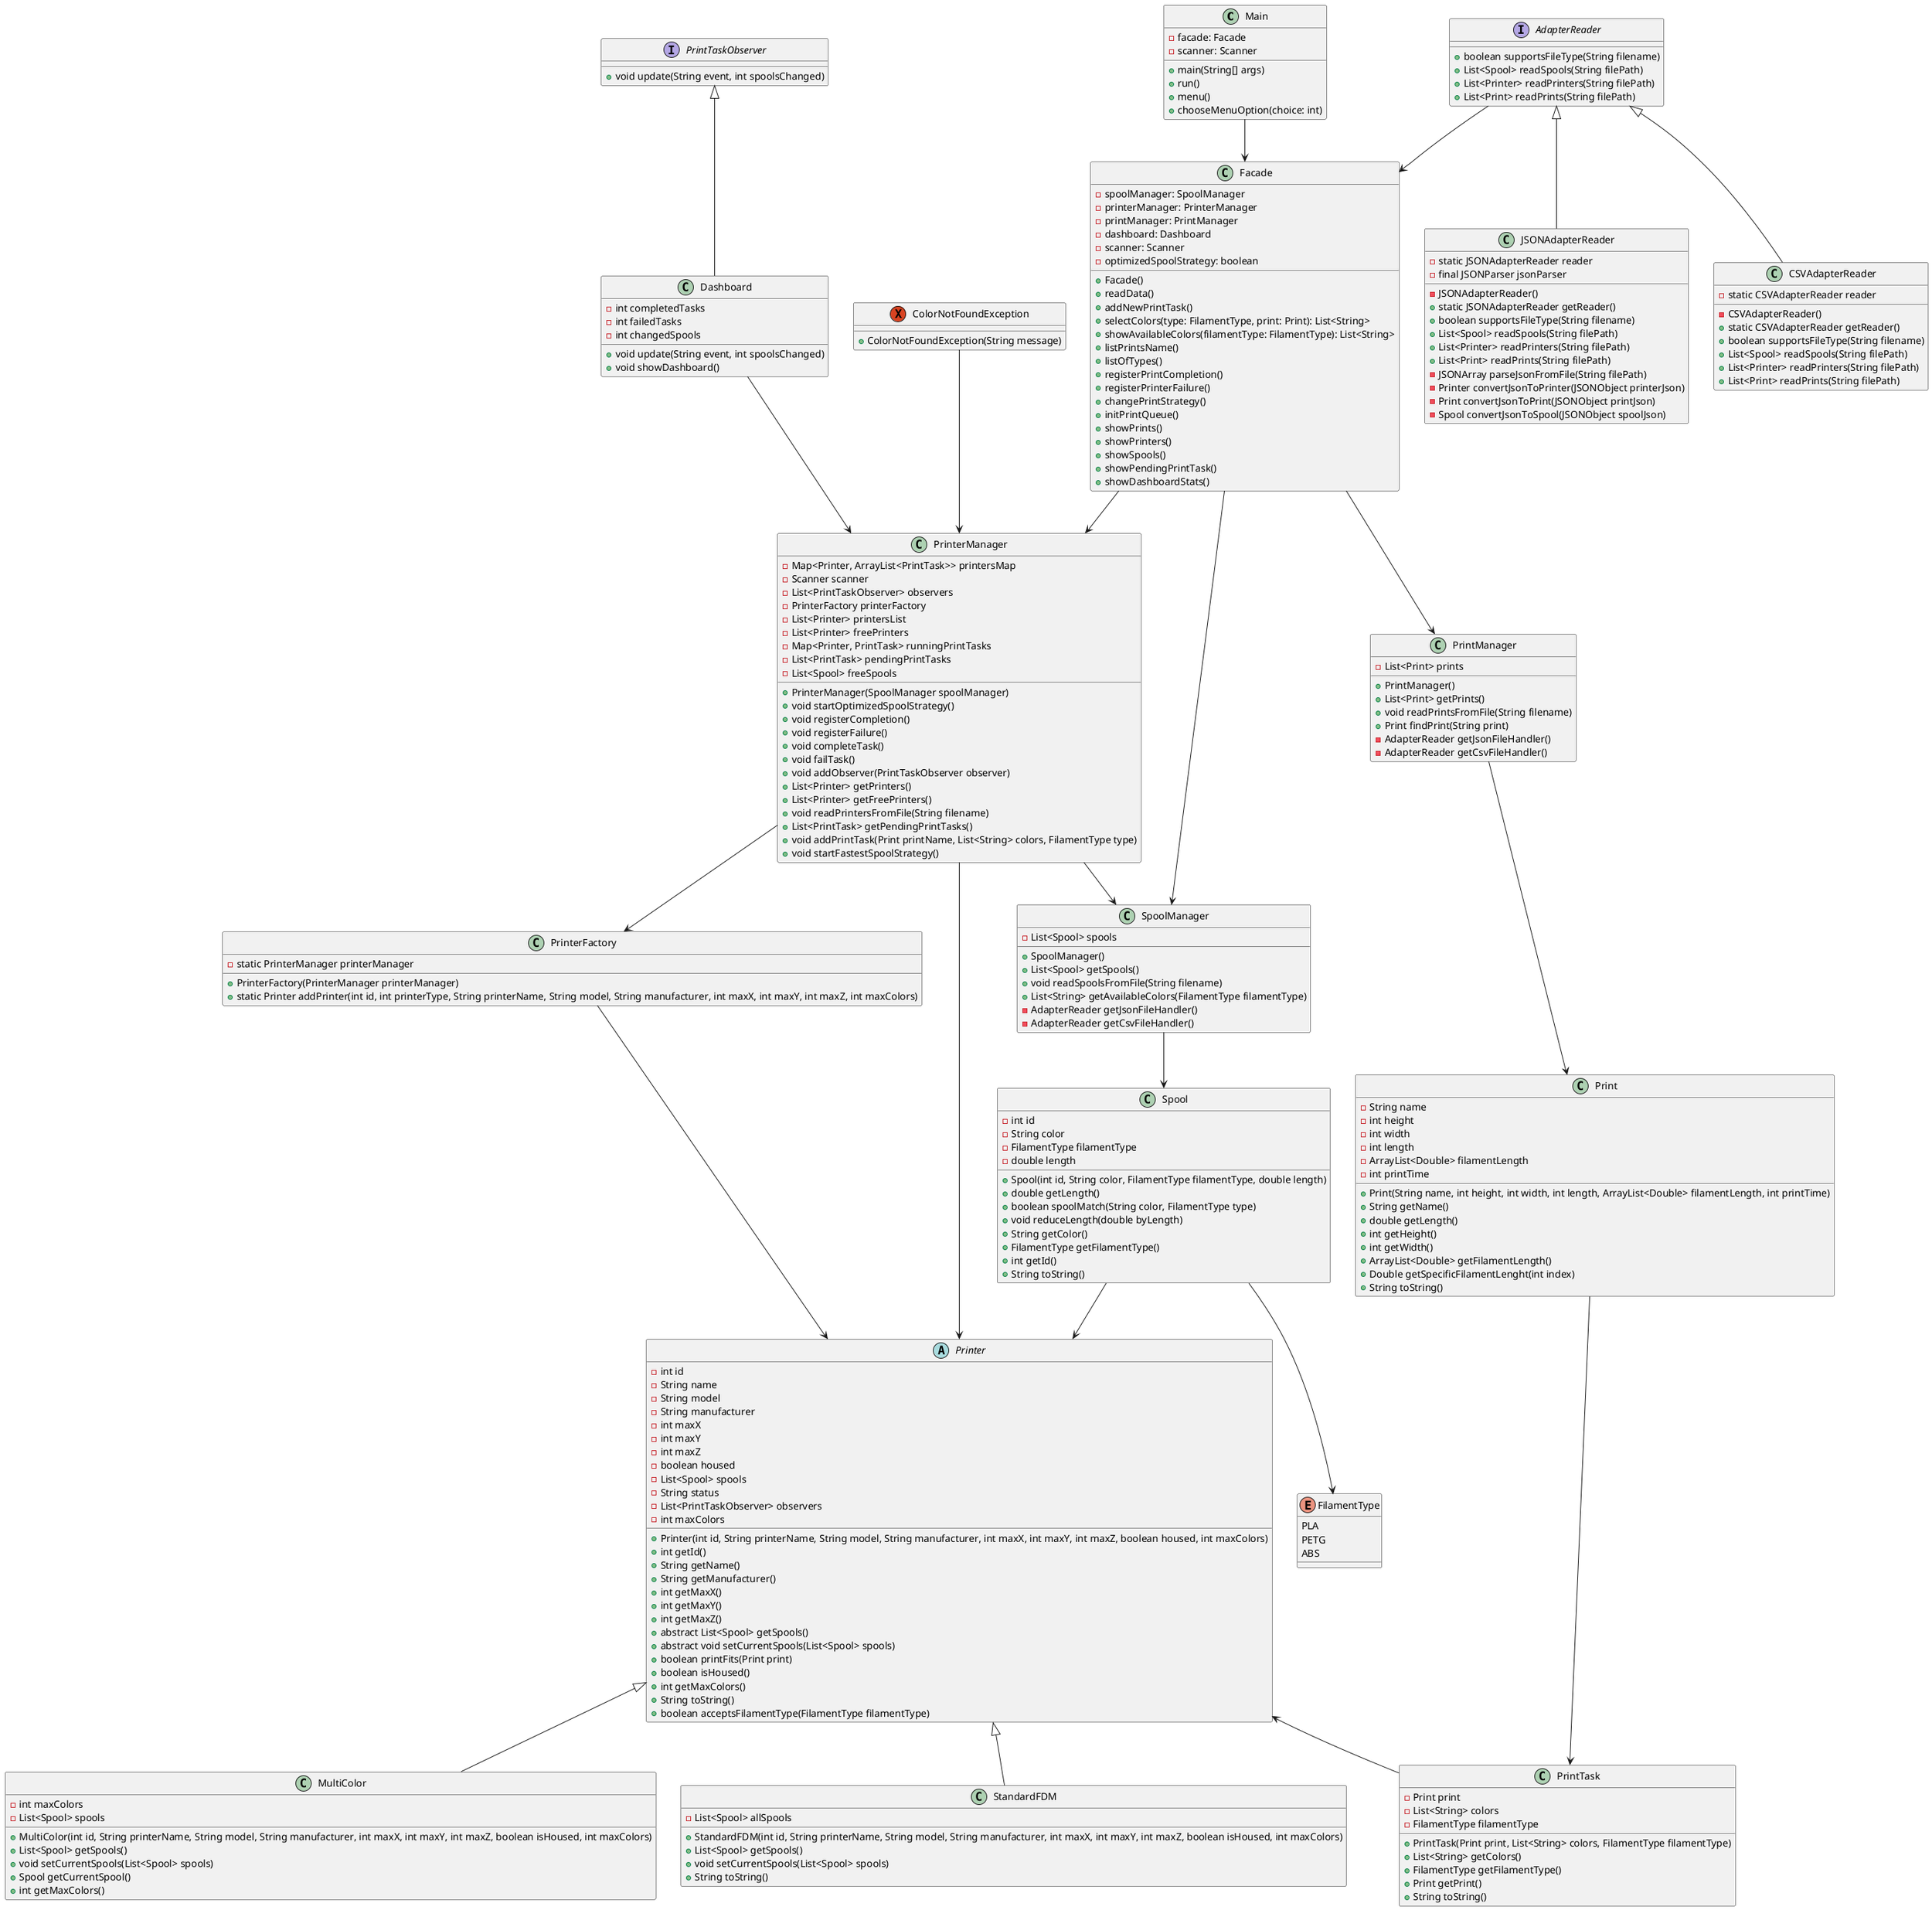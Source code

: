 @startuml
'https://plantuml.com/sequence-diagram

class Main {
    - facade: Facade
    - scanner: Scanner
    + main(String[] args)
    + run()
    + menu()
    + chooseMenuOption(choice: int)
}

class Facade {
    - spoolManager: SpoolManager
    - printerManager: PrinterManager
    - printManager: PrintManager
    - dashboard: Dashboard
    - scanner: Scanner
    - optimizedSpoolStrategy: boolean
    + Facade()
    + readData()
    + addNewPrintTask()
    + selectColors(type: FilamentType, print: Print): List<String>
    + showAvailableColors(filamentType: FilamentType): List<String>
    + listPrintsName()
    + listOfTypes()
    + registerPrintCompletion()
    + registerPrinterFailure()
    + changePrintStrategy()
    + initPrintQueue()
    + showPrints()
    + showPrinters()
    + showSpools()
    + showPendingPrintTask()
    + showDashboardStats()
}

class PrintManager {
    - List<Print> prints
    + PrintManager()
    + List<Print> getPrints()
    + void readPrintsFromFile(String filename)
    + Print findPrint(String print)
    - AdapterReader getJsonFileHandler()
    - AdapterReader getCsvFileHandler()
}

class SpoolManager {
    - List<Spool> spools
    + SpoolManager()
    + List<Spool> getSpools()
    + void readSpoolsFromFile(String filename)
    + List<String> getAvailableColors(FilamentType filamentType)
    - AdapterReader getJsonFileHandler()
    - AdapterReader getCsvFileHandler()
}

class PrinterManager {
    - Map<Printer, ArrayList<PrintTask>> printersMap
    - Scanner scanner
    - List<PrintTaskObserver> observers
    - PrinterFactory printerFactory
    - List<Printer> printersList
    - List<Printer> freePrinters
    - Map<Printer, PrintTask> runningPrintTasks
    - List<PrintTask> pendingPrintTasks
    - List<Spool> freeSpools

    + PrinterManager(SpoolManager spoolManager)
    + void startOptimizedSpoolStrategy()
    + void registerCompletion()
    + void registerFailure()
    + void completeTask()
    + void failTask()
    + void addObserver(PrintTaskObserver observer)
    + List<Printer> getPrinters()
    + List<Printer> getFreePrinters()
    + void readPrintersFromFile(String filename)
    + List<PrintTask> getPendingPrintTasks()
    + void addPrintTask(Print printName, List<String> colors, FilamentType type)
    + void startFastestSpoolStrategy()
}

abstract class Printer {
    - int id
    - String name
    - String model
    - String manufacturer
    - int maxX
    - int maxY
    - int maxZ
    - boolean housed
    - List<Spool> spools
    - String status
    - List<PrintTaskObserver> observers
    - int maxColors

    + Printer(int id, String printerName, String model, String manufacturer, int maxX, int maxY, int maxZ, boolean housed, int maxColors)
    + int getId()
    + String getName()
    + String getManufacturer()
    + int getMaxX()
    + int getMaxY()
    + int getMaxZ()
    + abstract List<Spool> getSpools()
    + abstract void setCurrentSpools(List<Spool> spools)
    + boolean printFits(Print print)
    + boolean isHoused()
    + int getMaxColors()
    + String toString()
    + boolean acceptsFilamentType(FilamentType filamentType)
}

class StandardFDM{
    - List<Spool> allSpools

    + StandardFDM(int id, String printerName, String model, String manufacturer, int maxX, int maxY, int maxZ, boolean isHoused, int maxColors)
    + List<Spool> getSpools()
    + void setCurrentSpools(List<Spool> spools)
    + String toString()
}

class MultiColor {
    - int maxColors
    - List<Spool> spools

    + MultiColor(int id, String printerName, String model, String manufacturer, int maxX, int maxY, int maxZ, boolean isHoused, int maxColors)
    + List<Spool> getSpools()
    + void setCurrentSpools(List<Spool> spools)
    + Spool getCurrentSpool()
    + int getMaxColors()
}

class Print {
    - String name
    - int height
    - int width
    - int length
    - ArrayList<Double> filamentLength
    - int printTime
    + Print(String name, int height, int width, int length, ArrayList<Double> filamentLength, int printTime)
    + String getName()
    + double getLength()
    + int getHeight()
    + int getWidth()
    + ArrayList<Double> getFilamentLength()
    + Double getSpecificFilamentLenght(int index)
    + String toString()
}

class PrintTask {
    - Print print
    - List<String> colors
    - FilamentType filamentType
    + PrintTask(Print print, List<String> colors, FilamentType filamentType)
    + List<String> getColors()
    + FilamentType getFilamentType()
    + Print getPrint()
    + String toString()
}

class Spool {
    - int id
    - String color
    - FilamentType filamentType
    - double length
    + Spool(int id, String color, FilamentType filamentType, double length)
    + double getLength()
    + boolean spoolMatch(String color, FilamentType type)
    + void reduceLength(double byLength)
    + String getColor()
    + FilamentType getFilamentType()
    + int getId()
    + String toString()
}

enum FilamentType {
    PLA
    PETG
    ABS
}

class PrinterFactory {
    - static PrinterManager printerManager
    + PrinterFactory(PrinterManager printerManager)
    + static Printer addPrinter(int id, int printerType, String printerName, String model, String manufacturer, int maxX, int maxY, int maxZ, int maxColors)
}

interface PrintTaskObserver {
    + void update(String event, int spoolsChanged)
}

class Dashboard {
    - int completedTasks
    - int failedTasks
    - int changedSpools

    + void update(String event, int spoolsChanged)
    + void showDashboard()
}

exception ColorNotFoundException {
    + ColorNotFoundException(String message)
}

interface AdapterReader {
    + boolean supportsFileType(String filename)
    + List<Spool> readSpools(String filePath)
    + List<Printer> readPrinters(String filePath)
    + List<Print> readPrints(String filePath)
}

class CSVAdapterReader {
    - static CSVAdapterReader reader
    - CSVAdapterReader()
    + static CSVAdapterReader getReader()
    + boolean supportsFileType(String filename)
    + List<Spool> readSpools(String filePath)
    + List<Printer> readPrinters(String filePath)
    + List<Print> readPrints(String filePath)
}

class JSONAdapterReader {
    - static JSONAdapterReader reader
    - final JSONParser jsonParser
    - JSONAdapterReader()
    + static JSONAdapterReader getReader()
    + boolean supportsFileType(String filename)
    + List<Spool> readSpools(String filePath)
    + List<Printer> readPrinters(String filePath)
    + List<Print> readPrints(String filePath)
    - JSONArray parseJsonFromFile(String filePath)
    - Printer convertJsonToPrinter(JSONObject printerJson)
    - Print convertJsonToPrint(JSONObject printJson)
    - Spool convertJsonToSpool(JSONObject spoolJson)
}

Main --> Facade
Facade --> SpoolManager
Facade --> PrintManager
Facade --> PrinterManager
PrintManager --> Print
SpoolManager --> Spool
Spool --> FilamentType
Spool --> Printer
PrinterManager --> PrinterFactory
PrinterManager --> SpoolManager
PrinterFactory --> Printer
Print --> PrintTask
Printer <-- PrintTask
Printer <|-- StandardFDM
Printer <|-- MultiColor
PrinterManager --> Printer
PrintTaskObserver <|-- Dashboard
Dashboard --> PrinterManager
AdapterReader <|-- CSVAdapterReader
AdapterReader <|-- JSONAdapterReader
AdapterReader --> Facade
ColorNotFoundException --> PrinterManager

@enduml